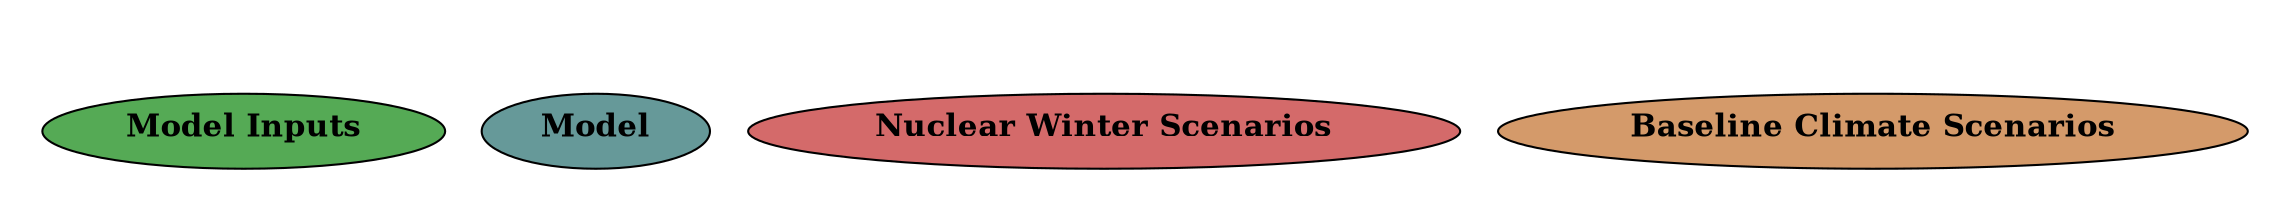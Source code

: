 digraph ModelOverview {
    subgraph cluster_0 {
        label= < <B>Legend</B> > ;
        // Remove or modify these attributes to control the box appearance
        // color=black; // Removed to avoid drawing the box
        // penwidth=1; // Removed since we don't want an outline
        style=invis; // Makes the subgraph border invisible
        fontsize=15; // Increased fontsize for the legend label
        fontname="Helvetica bold"; // Specify a bold font for the legend label

        Baseline [label= < <B>Baseline Climate Scenarios</B> >, fontsize=15, fillcolor="#D49A6A", style="filled"];
        nw [label= < <B>Nuclear Winter Scenarios</B> >, fontsize=15, fillcolor="#D46A6A", style="filled"];
        model [label= < <B>Model</B> >, fontsize=15, style="filled", fillcolor="#669999"];
        norm_consumption [label= < <B>Model Inputs</B> >, fontsize=15, style="filled", fillcolor="#55AA55"];

        // Define any edges here if necessary
    }
    // Define any nodes or edges outside the subgraph if you want them outside the box
}
